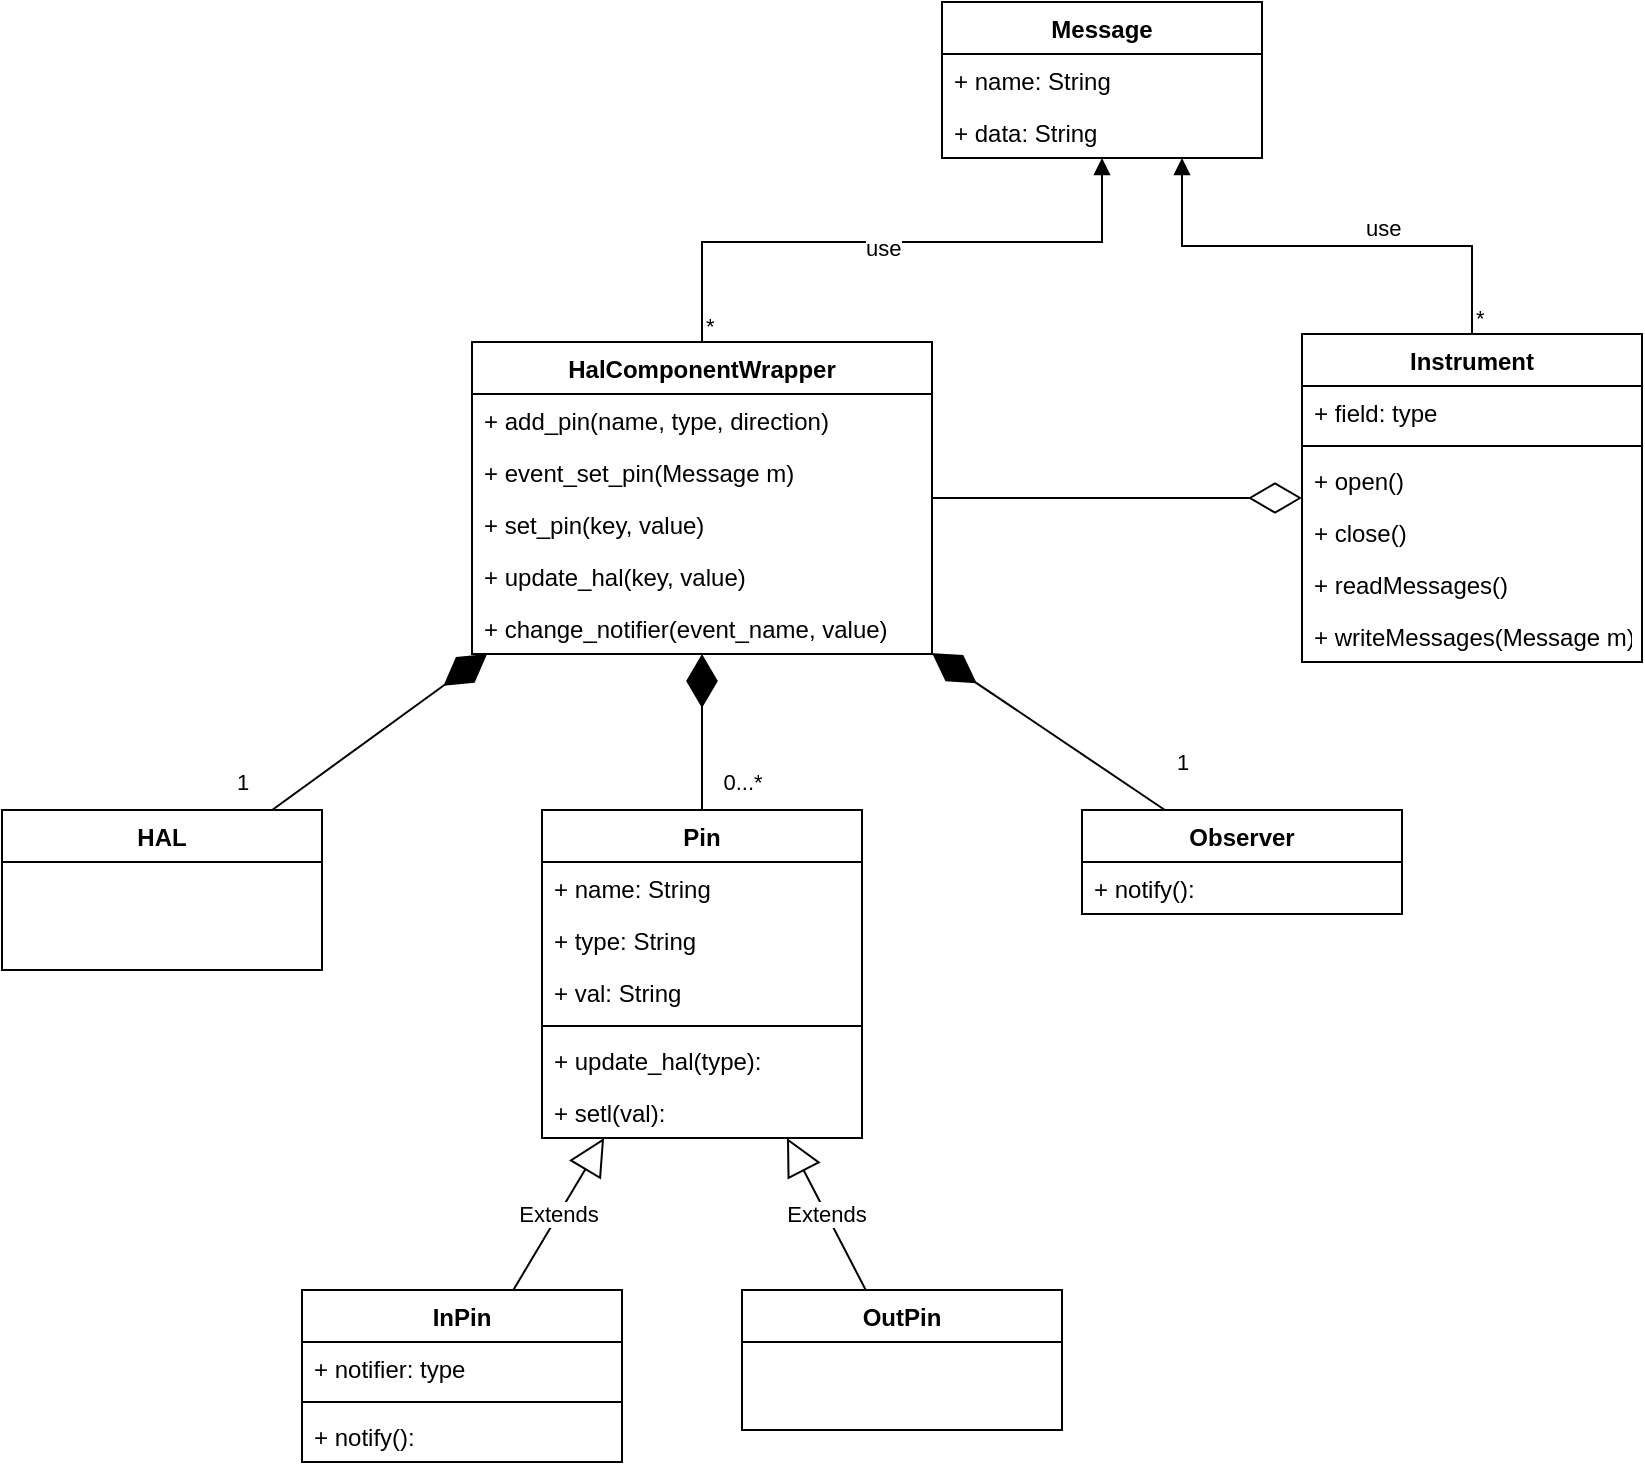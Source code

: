 <mxfile version="17.2.4" type="device"><diagram id="YOJ0iatFjT3r8OHa-BNa" name="Page-1"><mxGraphModel dx="1102" dy="865" grid="1" gridSize="10" guides="1" tooltips="1" connect="1" arrows="1" fold="1" page="1" pageScale="1" pageWidth="1169" pageHeight="827" math="0" shadow="0"><root><mxCell id="0"/><mxCell id="1" parent="0"/><mxCell id="opE-Iim08aGjFx3m-HyR-18" value="Instrument" style="swimlane;fontStyle=1;align=center;verticalAlign=top;childLayout=stackLayout;horizontal=1;startSize=26;horizontalStack=0;resizeParent=1;resizeParentMax=0;resizeLast=0;collapsible=1;marginBottom=0;" vertex="1" parent="1"><mxGeometry x="720" y="216" width="170" height="164" as="geometry"/></mxCell><mxCell id="opE-Iim08aGjFx3m-HyR-19" value="+ field: type" style="text;strokeColor=none;fillColor=none;align=left;verticalAlign=top;spacingLeft=4;spacingRight=4;overflow=hidden;rotatable=0;points=[[0,0.5],[1,0.5]];portConstraint=eastwest;" vertex="1" parent="opE-Iim08aGjFx3m-HyR-18"><mxGeometry y="26" width="170" height="26" as="geometry"/></mxCell><mxCell id="opE-Iim08aGjFx3m-HyR-20" value="" style="line;strokeWidth=1;fillColor=none;align=left;verticalAlign=middle;spacingTop=-1;spacingLeft=3;spacingRight=3;rotatable=0;labelPosition=right;points=[];portConstraint=eastwest;" vertex="1" parent="opE-Iim08aGjFx3m-HyR-18"><mxGeometry y="52" width="170" height="8" as="geometry"/></mxCell><mxCell id="opE-Iim08aGjFx3m-HyR-21" value="+ open()" style="text;strokeColor=none;fillColor=none;align=left;verticalAlign=top;spacingLeft=4;spacingRight=4;overflow=hidden;rotatable=0;points=[[0,0.5],[1,0.5]];portConstraint=eastwest;" vertex="1" parent="opE-Iim08aGjFx3m-HyR-18"><mxGeometry y="60" width="170" height="26" as="geometry"/></mxCell><mxCell id="opE-Iim08aGjFx3m-HyR-23" value="+ close()" style="text;strokeColor=none;fillColor=none;align=left;verticalAlign=top;spacingLeft=4;spacingRight=4;overflow=hidden;rotatable=0;points=[[0,0.5],[1,0.5]];portConstraint=eastwest;" vertex="1" parent="opE-Iim08aGjFx3m-HyR-18"><mxGeometry y="86" width="170" height="26" as="geometry"/></mxCell><mxCell id="opE-Iim08aGjFx3m-HyR-22" value="+ readMessages()" style="text;strokeColor=none;fillColor=none;align=left;verticalAlign=top;spacingLeft=4;spacingRight=4;overflow=hidden;rotatable=0;points=[[0,0.5],[1,0.5]];portConstraint=eastwest;" vertex="1" parent="opE-Iim08aGjFx3m-HyR-18"><mxGeometry y="112" width="170" height="26" as="geometry"/></mxCell><mxCell id="opE-Iim08aGjFx3m-HyR-24" value="+ writeMessages(Message m)" style="text;strokeColor=none;fillColor=none;align=left;verticalAlign=top;spacingLeft=4;spacingRight=4;overflow=hidden;rotatable=0;points=[[0,0.5],[1,0.5]];portConstraint=eastwest;" vertex="1" parent="opE-Iim08aGjFx3m-HyR-18"><mxGeometry y="138" width="170" height="26" as="geometry"/></mxCell><mxCell id="opE-Iim08aGjFx3m-HyR-25" value="Message" style="swimlane;fontStyle=1;align=center;verticalAlign=top;childLayout=stackLayout;horizontal=1;startSize=26;horizontalStack=0;resizeParent=1;resizeParentMax=0;resizeLast=0;collapsible=1;marginBottom=0;" vertex="1" parent="1"><mxGeometry x="540" y="50" width="160" height="78" as="geometry"/></mxCell><mxCell id="opE-Iim08aGjFx3m-HyR-26" value="+ name: String" style="text;strokeColor=none;fillColor=none;align=left;verticalAlign=top;spacingLeft=4;spacingRight=4;overflow=hidden;rotatable=0;points=[[0,0.5],[1,0.5]];portConstraint=eastwest;" vertex="1" parent="opE-Iim08aGjFx3m-HyR-25"><mxGeometry y="26" width="160" height="26" as="geometry"/></mxCell><mxCell id="opE-Iim08aGjFx3m-HyR-29" value="+ data: String" style="text;strokeColor=none;fillColor=none;align=left;verticalAlign=top;spacingLeft=4;spacingRight=4;overflow=hidden;rotatable=0;points=[[0,0.5],[1,0.5]];portConstraint=eastwest;" vertex="1" parent="opE-Iim08aGjFx3m-HyR-25"><mxGeometry y="52" width="160" height="26" as="geometry"/></mxCell><mxCell id="opE-Iim08aGjFx3m-HyR-30" value="Observer" style="swimlane;fontStyle=1;align=center;verticalAlign=top;childLayout=stackLayout;horizontal=1;startSize=26;horizontalStack=0;resizeParent=1;resizeParentMax=0;resizeLast=0;collapsible=1;marginBottom=0;" vertex="1" parent="1"><mxGeometry x="610" y="454" width="160" height="52" as="geometry"/></mxCell><mxCell id="opE-Iim08aGjFx3m-HyR-33" value="+ notify(): " style="text;strokeColor=none;fillColor=none;align=left;verticalAlign=top;spacingLeft=4;spacingRight=4;overflow=hidden;rotatable=0;points=[[0,0.5],[1,0.5]];portConstraint=eastwest;" vertex="1" parent="opE-Iim08aGjFx3m-HyR-30"><mxGeometry y="26" width="160" height="26" as="geometry"/></mxCell><mxCell id="opE-Iim08aGjFx3m-HyR-34" value="Pin" style="swimlane;fontStyle=1;align=center;verticalAlign=top;childLayout=stackLayout;horizontal=1;startSize=26;horizontalStack=0;resizeParent=1;resizeParentMax=0;resizeLast=0;collapsible=1;marginBottom=0;" vertex="1" parent="1"><mxGeometry x="340" y="454" width="160" height="164" as="geometry"/></mxCell><mxCell id="opE-Iim08aGjFx3m-HyR-35" value="+ name: String" style="text;strokeColor=none;fillColor=none;align=left;verticalAlign=top;spacingLeft=4;spacingRight=4;overflow=hidden;rotatable=0;points=[[0,0.5],[1,0.5]];portConstraint=eastwest;" vertex="1" parent="opE-Iim08aGjFx3m-HyR-34"><mxGeometry y="26" width="160" height="26" as="geometry"/></mxCell><mxCell id="opE-Iim08aGjFx3m-HyR-38" value="+ type: String" style="text;strokeColor=none;fillColor=none;align=left;verticalAlign=top;spacingLeft=4;spacingRight=4;overflow=hidden;rotatable=0;points=[[0,0.5],[1,0.5]];portConstraint=eastwest;" vertex="1" parent="opE-Iim08aGjFx3m-HyR-34"><mxGeometry y="52" width="160" height="26" as="geometry"/></mxCell><mxCell id="opE-Iim08aGjFx3m-HyR-39" value="+ val: String" style="text;strokeColor=none;fillColor=none;align=left;verticalAlign=top;spacingLeft=4;spacingRight=4;overflow=hidden;rotatable=0;points=[[0,0.5],[1,0.5]];portConstraint=eastwest;" vertex="1" parent="opE-Iim08aGjFx3m-HyR-34"><mxGeometry y="78" width="160" height="26" as="geometry"/></mxCell><mxCell id="opE-Iim08aGjFx3m-HyR-45" value="" style="line;strokeWidth=1;fillColor=none;align=left;verticalAlign=middle;spacingTop=-1;spacingLeft=3;spacingRight=3;rotatable=0;labelPosition=right;points=[];portConstraint=eastwest;" vertex="1" parent="opE-Iim08aGjFx3m-HyR-34"><mxGeometry y="104" width="160" height="8" as="geometry"/></mxCell><mxCell id="opE-Iim08aGjFx3m-HyR-44" value="+ update_hal(type):" style="text;strokeColor=none;fillColor=none;align=left;verticalAlign=top;spacingLeft=4;spacingRight=4;overflow=hidden;rotatable=0;points=[[0,0.5],[1,0.5]];portConstraint=eastwest;" vertex="1" parent="opE-Iim08aGjFx3m-HyR-34"><mxGeometry y="112" width="160" height="26" as="geometry"/></mxCell><mxCell id="opE-Iim08aGjFx3m-HyR-46" value="+ setl(val):" style="text;strokeColor=none;fillColor=none;align=left;verticalAlign=top;spacingLeft=4;spacingRight=4;overflow=hidden;rotatable=0;points=[[0,0.5],[1,0.5]];portConstraint=eastwest;" vertex="1" parent="opE-Iim08aGjFx3m-HyR-34"><mxGeometry y="138" width="160" height="26" as="geometry"/></mxCell><mxCell id="opE-Iim08aGjFx3m-HyR-40" value="InPin" style="swimlane;fontStyle=1;align=center;verticalAlign=top;childLayout=stackLayout;horizontal=1;startSize=26;horizontalStack=0;resizeParent=1;resizeParentMax=0;resizeLast=0;collapsible=1;marginBottom=0;" vertex="1" parent="1"><mxGeometry x="220" y="694" width="160" height="86" as="geometry"/></mxCell><mxCell id="opE-Iim08aGjFx3m-HyR-41" value="+ notifier: type" style="text;strokeColor=none;fillColor=none;align=left;verticalAlign=top;spacingLeft=4;spacingRight=4;overflow=hidden;rotatable=0;points=[[0,0.5],[1,0.5]];portConstraint=eastwest;" vertex="1" parent="opE-Iim08aGjFx3m-HyR-40"><mxGeometry y="26" width="160" height="26" as="geometry"/></mxCell><mxCell id="opE-Iim08aGjFx3m-HyR-42" value="" style="line;strokeWidth=1;fillColor=none;align=left;verticalAlign=middle;spacingTop=-1;spacingLeft=3;spacingRight=3;rotatable=0;labelPosition=right;points=[];portConstraint=eastwest;" vertex="1" parent="opE-Iim08aGjFx3m-HyR-40"><mxGeometry y="52" width="160" height="8" as="geometry"/></mxCell><mxCell id="opE-Iim08aGjFx3m-HyR-43" value="+ notify():" style="text;strokeColor=none;fillColor=none;align=left;verticalAlign=top;spacingLeft=4;spacingRight=4;overflow=hidden;rotatable=0;points=[[0,0.5],[1,0.5]];portConstraint=eastwest;" vertex="1" parent="opE-Iim08aGjFx3m-HyR-40"><mxGeometry y="60" width="160" height="26" as="geometry"/></mxCell><mxCell id="opE-Iim08aGjFx3m-HyR-47" value="OutPin" style="swimlane;fontStyle=1;align=center;verticalAlign=top;childLayout=stackLayout;horizontal=1;startSize=26;horizontalStack=0;resizeParent=1;resizeParentMax=0;resizeLast=0;collapsible=1;marginBottom=0;" vertex="1" parent="1"><mxGeometry x="440" y="694" width="160" height="70" as="geometry"/></mxCell><mxCell id="opE-Iim08aGjFx3m-HyR-54" value="Extends" style="endArrow=block;endSize=16;endFill=0;html=1;rounded=0;" edge="1" parent="1" source="opE-Iim08aGjFx3m-HyR-40" target="opE-Iim08aGjFx3m-HyR-34"><mxGeometry width="160" relative="1" as="geometry"><mxPoint x="480" y="494" as="sourcePoint"/><mxPoint x="640" y="494" as="targetPoint"/></mxGeometry></mxCell><mxCell id="opE-Iim08aGjFx3m-HyR-55" value="Extends" style="endArrow=block;endSize=16;endFill=0;html=1;rounded=0;" edge="1" parent="1" source="opE-Iim08aGjFx3m-HyR-47" target="opE-Iim08aGjFx3m-HyR-34"><mxGeometry width="160" relative="1" as="geometry"><mxPoint x="325.672" y="694" as="sourcePoint"/><mxPoint x="371.045" y="618" as="targetPoint"/></mxGeometry></mxCell><mxCell id="opE-Iim08aGjFx3m-HyR-56" value="HalComponentWrapper" style="swimlane;fontStyle=1;align=center;verticalAlign=top;childLayout=stackLayout;horizontal=1;startSize=26;horizontalStack=0;resizeParent=1;resizeParentMax=0;resizeLast=0;collapsible=1;marginBottom=0;" vertex="1" parent="1"><mxGeometry x="305" y="220" width="230" height="156" as="geometry"/></mxCell><mxCell id="opE-Iim08aGjFx3m-HyR-59" value="+ add_pin(name, type, direction)" style="text;strokeColor=none;fillColor=none;align=left;verticalAlign=top;spacingLeft=4;spacingRight=4;overflow=hidden;rotatable=0;points=[[0,0.5],[1,0.5]];portConstraint=eastwest;" vertex="1" parent="opE-Iim08aGjFx3m-HyR-56"><mxGeometry y="26" width="230" height="26" as="geometry"/></mxCell><mxCell id="opE-Iim08aGjFx3m-HyR-64" value="+ event_set_pin(Message m)" style="text;strokeColor=none;fillColor=none;align=left;verticalAlign=top;spacingLeft=4;spacingRight=4;overflow=hidden;rotatable=0;points=[[0,0.5],[1,0.5]];portConstraint=eastwest;" vertex="1" parent="opE-Iim08aGjFx3m-HyR-56"><mxGeometry y="52" width="230" height="26" as="geometry"/></mxCell><mxCell id="opE-Iim08aGjFx3m-HyR-65" value="+ set_pin(key, value)" style="text;strokeColor=none;fillColor=none;align=left;verticalAlign=top;spacingLeft=4;spacingRight=4;overflow=hidden;rotatable=0;points=[[0,0.5],[1,0.5]];portConstraint=eastwest;" vertex="1" parent="opE-Iim08aGjFx3m-HyR-56"><mxGeometry y="78" width="230" height="26" as="geometry"/></mxCell><mxCell id="opE-Iim08aGjFx3m-HyR-66" value="+ update_hal(key, value)" style="text;strokeColor=none;fillColor=none;align=left;verticalAlign=top;spacingLeft=4;spacingRight=4;overflow=hidden;rotatable=0;points=[[0,0.5],[1,0.5]];portConstraint=eastwest;" vertex="1" parent="opE-Iim08aGjFx3m-HyR-56"><mxGeometry y="104" width="230" height="26" as="geometry"/></mxCell><mxCell id="opE-Iim08aGjFx3m-HyR-67" value="+ change_notifier(event_name, value)" style="text;strokeColor=none;fillColor=none;align=left;verticalAlign=top;spacingLeft=4;spacingRight=4;overflow=hidden;rotatable=0;points=[[0,0.5],[1,0.5]];portConstraint=eastwest;" vertex="1" parent="opE-Iim08aGjFx3m-HyR-56"><mxGeometry y="130" width="230" height="26" as="geometry"/></mxCell><mxCell id="opE-Iim08aGjFx3m-HyR-60" value="HAL" style="swimlane;fontStyle=1;align=center;verticalAlign=top;childLayout=stackLayout;horizontal=1;startSize=26;horizontalStack=0;resizeParent=1;resizeParentMax=0;resizeLast=0;collapsible=1;marginBottom=0;" vertex="1" parent="1"><mxGeometry x="70" y="454" width="160" height="80" as="geometry"/></mxCell><mxCell id="opE-Iim08aGjFx3m-HyR-68" value="1" style="endArrow=diamondThin;endFill=1;endSize=24;html=1;rounded=0;" edge="1" parent="1" source="opE-Iim08aGjFx3m-HyR-60" target="opE-Iim08aGjFx3m-HyR-56"><mxGeometry x="-1" y="21" width="160" relative="1" as="geometry"><mxPoint x="490" y="440" as="sourcePoint"/><mxPoint x="650" y="440" as="targetPoint"/><mxPoint x="-3" y="3" as="offset"/></mxGeometry></mxCell><mxCell id="opE-Iim08aGjFx3m-HyR-69" value="0...*" style="endArrow=diamondThin;endFill=1;endSize=24;html=1;rounded=0;" edge="1" parent="1" source="opE-Iim08aGjFx3m-HyR-34" target="opE-Iim08aGjFx3m-HyR-56"><mxGeometry x="-0.641" y="-20" width="160" relative="1" as="geometry"><mxPoint x="490" y="440" as="sourcePoint"/><mxPoint x="650" y="440" as="targetPoint"/><mxPoint as="offset"/></mxGeometry></mxCell><mxCell id="opE-Iim08aGjFx3m-HyR-70" value="1" style="endArrow=diamondThin;endFill=1;endSize=24;html=1;rounded=0;" edge="1" parent="1" source="opE-Iim08aGjFx3m-HyR-30" target="opE-Iim08aGjFx3m-HyR-56"><mxGeometry x="-0.91" y="-25" width="160" relative="1" as="geometry"><mxPoint x="310" y="420" as="sourcePoint"/><mxPoint x="470" y="420" as="targetPoint"/><mxPoint as="offset"/></mxGeometry></mxCell><mxCell id="opE-Iim08aGjFx3m-HyR-71" value="" style="endArrow=diamondThin;endFill=0;endSize=24;html=1;rounded=0;" edge="1" parent="1" source="opE-Iim08aGjFx3m-HyR-56" target="opE-Iim08aGjFx3m-HyR-18"><mxGeometry width="160" relative="1" as="geometry"><mxPoint x="370" y="420" as="sourcePoint"/><mxPoint x="530" y="420" as="targetPoint"/></mxGeometry></mxCell><mxCell id="opE-Iim08aGjFx3m-HyR-72" value="use" style="endArrow=block;endFill=1;html=1;edgeStyle=orthogonalEdgeStyle;align=left;verticalAlign=top;rounded=0;" edge="1" parent="1" source="opE-Iim08aGjFx3m-HyR-56" target="opE-Iim08aGjFx3m-HyR-25"><mxGeometry x="-0.11" y="10" relative="1" as="geometry"><mxPoint x="300" y="160" as="sourcePoint"/><mxPoint x="530" y="420" as="targetPoint"/><Array as="points"><mxPoint x="420" y="170"/><mxPoint x="620" y="170"/></Array><mxPoint as="offset"/></mxGeometry></mxCell><mxCell id="opE-Iim08aGjFx3m-HyR-73" value="*" style="edgeLabel;resizable=0;html=1;align=left;verticalAlign=bottom;" connectable="0" vertex="1" parent="opE-Iim08aGjFx3m-HyR-72"><mxGeometry x="-1" relative="1" as="geometry"/></mxCell><mxCell id="opE-Iim08aGjFx3m-HyR-74" value="use" style="endArrow=block;endFill=1;html=1;edgeStyle=orthogonalEdgeStyle;align=left;verticalAlign=top;rounded=0;exitX=0.5;exitY=0;exitDx=0;exitDy=0;" edge="1" parent="1" source="opE-Iim08aGjFx3m-HyR-18" target="opE-Iim08aGjFx3m-HyR-25"><mxGeometry x="-0.15" y="-22" relative="1" as="geometry"><mxPoint x="370" y="420" as="sourcePoint"/><mxPoint x="530" y="420" as="targetPoint"/><Array as="points"><mxPoint x="805" y="172"/><mxPoint x="660" y="172"/></Array><mxPoint as="offset"/></mxGeometry></mxCell><mxCell id="opE-Iim08aGjFx3m-HyR-75" value="*" style="edgeLabel;resizable=0;html=1;align=left;verticalAlign=bottom;" connectable="0" vertex="1" parent="opE-Iim08aGjFx3m-HyR-74"><mxGeometry x="-1" relative="1" as="geometry"/></mxCell></root></mxGraphModel></diagram></mxfile>